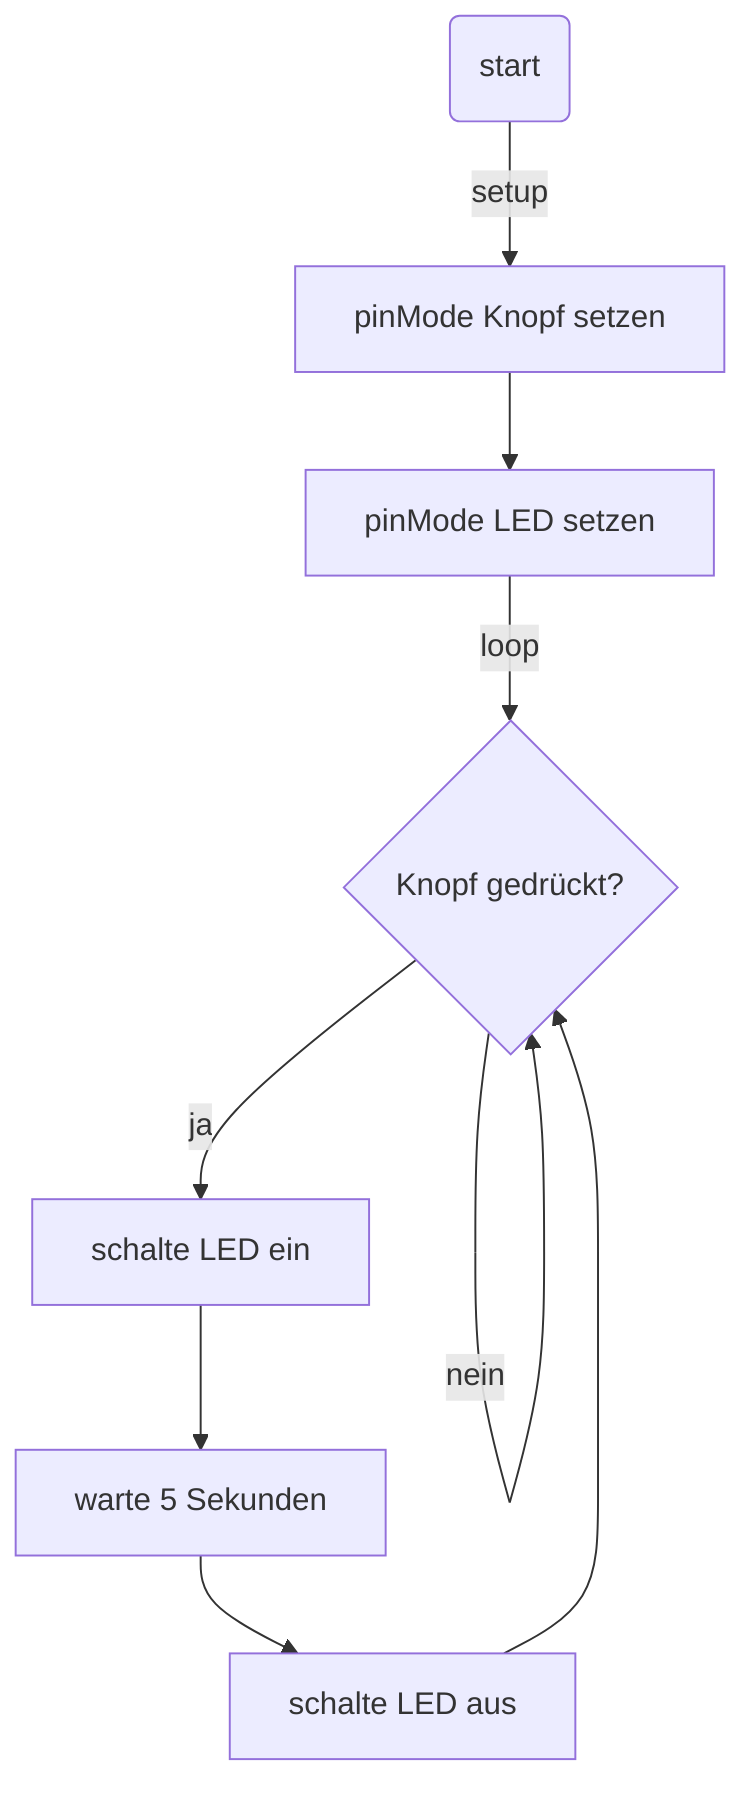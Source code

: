 flowchart TD
    A(start)
    A -- setup --> B[pinMode Knopf setzen] --> C[pinMode LED setzen]
    C -- loop --> D{Knopf gedrückt?} -- ja --> E[schalte LED ein]
    D -- nein --> D
    E --> F[warte 5 Sekunden]
    F --> G[schalte LED aus]
    G --> D